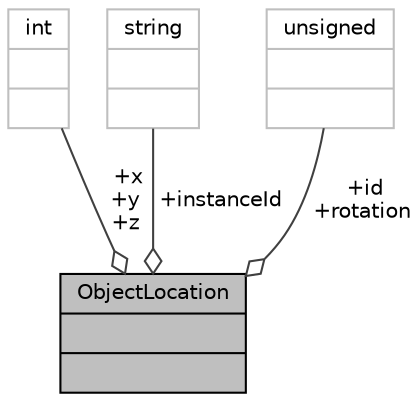 digraph "ObjectLocation"
{
 // LATEX_PDF_SIZE
  edge [fontname="Helvetica",fontsize="10",labelfontname="Helvetica",labelfontsize="10"];
  node [fontname="Helvetica",fontsize="10",shape=record];
  Node1 [label="{ObjectLocation\n||}",height=0.2,width=0.4,color="black", fillcolor="grey75", style="filled", fontcolor="black",tooltip="Describes the location of an object on the map. This is used to spawn object instances on the map."];
  Node2 -> Node1 [color="grey25",fontsize="10",style="solid",label=" +x\n+y\n+z" ,arrowhead="odiamond",fontname="Helvetica"];
  Node2 [label="{int\n||}",height=0.2,width=0.4,color="grey75", fillcolor="white", style="filled",tooltip=" "];
  Node3 -> Node1 [color="grey25",fontsize="10",style="solid",label=" +instanceId" ,arrowhead="odiamond",fontname="Helvetica"];
  Node3 [label="{string\n||}",height=0.2,width=0.4,color="grey75", fillcolor="white", style="filled",tooltip=" "];
  Node4 -> Node1 [color="grey25",fontsize="10",style="solid",label=" +id\n+rotation" ,arrowhead="odiamond",fontname="Helvetica"];
  Node4 [label="{unsigned\n||}",height=0.2,width=0.4,color="grey75", fillcolor="white", style="filled",tooltip=" "];
}
